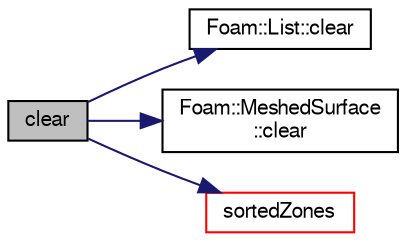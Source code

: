 digraph "clear"
{
  bgcolor="transparent";
  edge [fontname="FreeSans",fontsize="10",labelfontname="FreeSans",labelfontsize="10"];
  node [fontname="FreeSans",fontsize="10",shape=record];
  rankdir="LR";
  Node1060 [label="clear",height=0.2,width=0.4,color="black", fillcolor="grey75", style="filled", fontcolor="black"];
  Node1060 -> Node1061 [color="midnightblue",fontsize="10",style="solid",fontname="FreeSans"];
  Node1061 [label="Foam::List::clear",height=0.2,width=0.4,color="black",URL="$a25694.html#ac8bb3912a3ce86b15842e79d0b421204",tooltip="Clear the list, i.e. set size to zero. "];
  Node1060 -> Node1062 [color="midnightblue",fontsize="10",style="solid",fontname="FreeSans"];
  Node1062 [label="Foam::MeshedSurface\l::clear",height=0.2,width=0.4,color="black",URL="$a29566.html#ac8bb3912a3ce86b15842e79d0b421204",tooltip="Clear all storage. "];
  Node1060 -> Node1063 [color="midnightblue",fontsize="10",style="solid",fontname="FreeSans"];
  Node1063 [label="sortedZones",height=0.2,width=0.4,color="red",URL="$a29574.html#a3ef52fedf8e3a917988a6f58d5fc3273",tooltip="Sort faces according to zoneIds. "];
}

